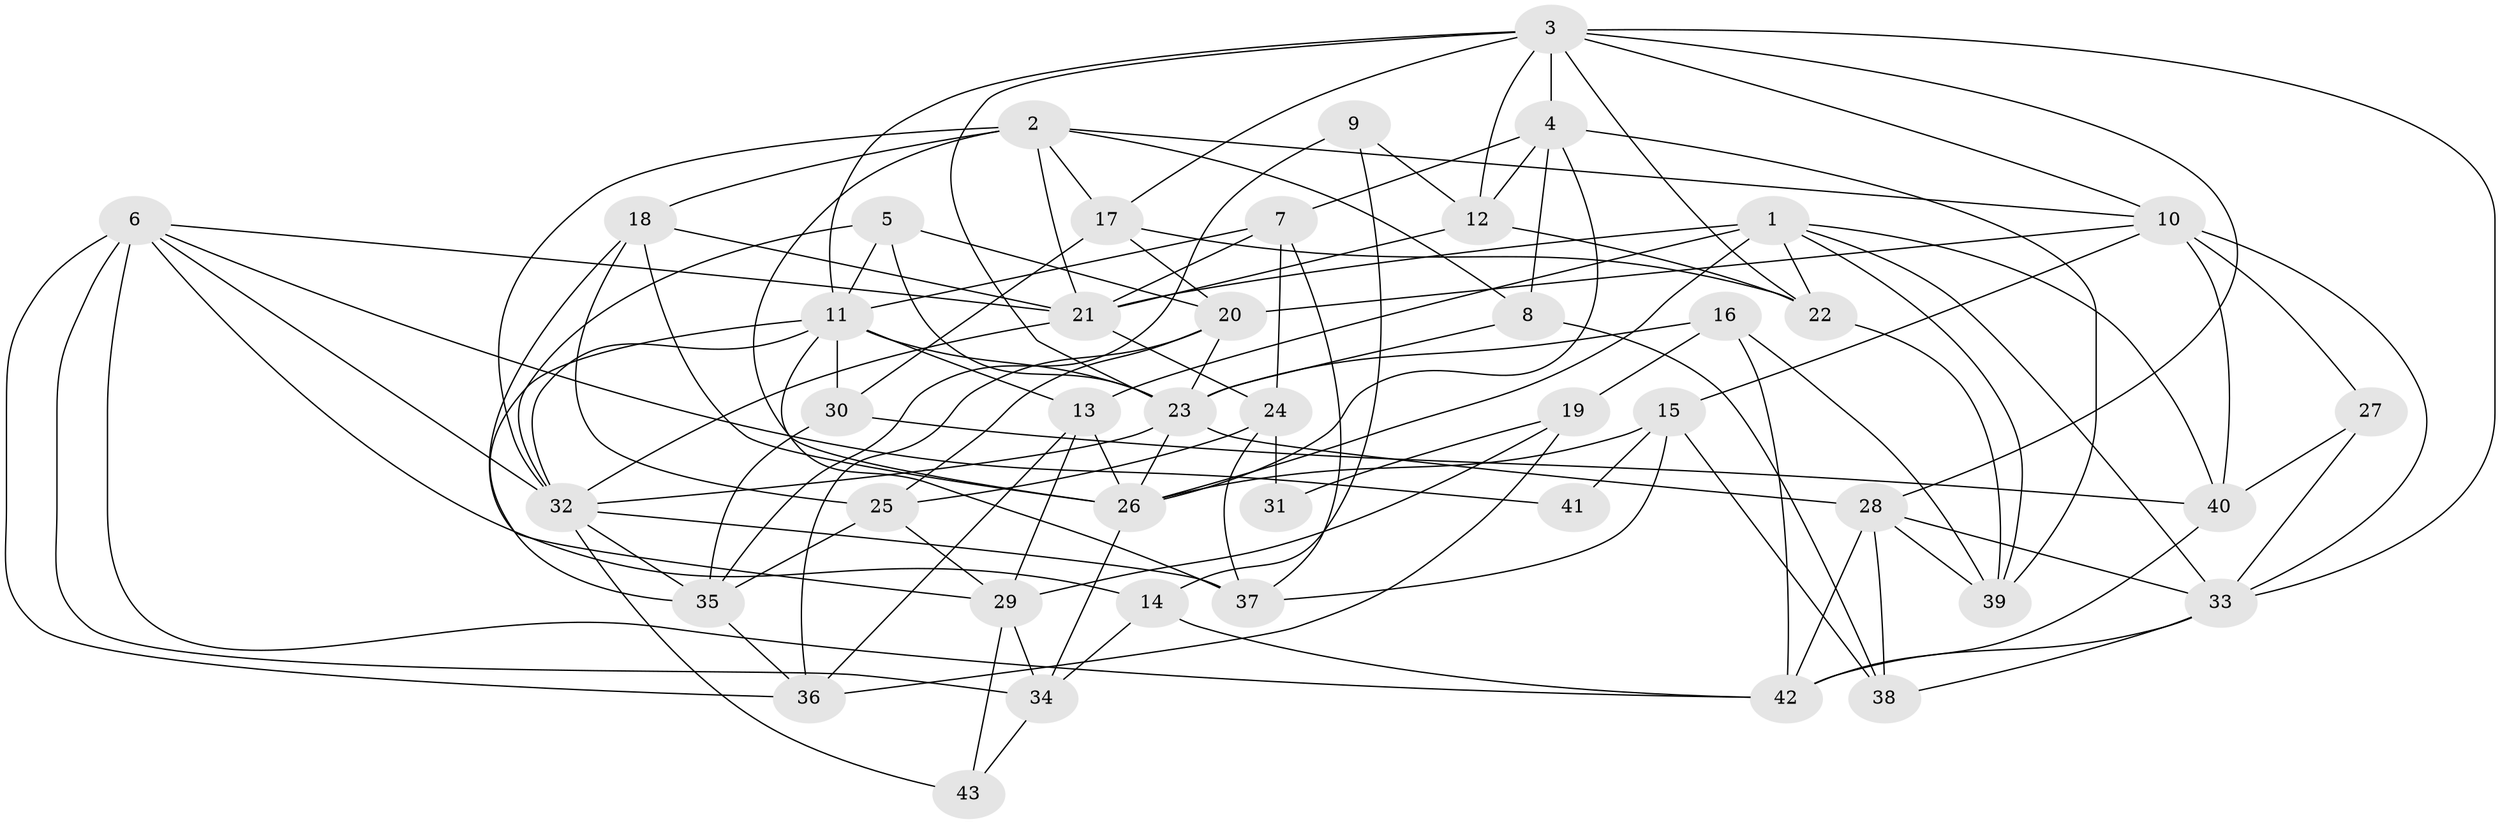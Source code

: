 // original degree distribution, {4: 0.3764705882352941, 5: 0.15294117647058825, 3: 0.2235294117647059, 6: 0.09411764705882353, 2: 0.11764705882352941, 8: 0.011764705882352941, 7: 0.023529411764705882}
// Generated by graph-tools (version 1.1) at 2025/02/03/09/25 03:02:05]
// undirected, 43 vertices, 117 edges
graph export_dot {
graph [start="1"]
  node [color=gray90,style=filled];
  1;
  2;
  3;
  4;
  5;
  6;
  7;
  8;
  9;
  10;
  11;
  12;
  13;
  14;
  15;
  16;
  17;
  18;
  19;
  20;
  21;
  22;
  23;
  24;
  25;
  26;
  27;
  28;
  29;
  30;
  31;
  32;
  33;
  34;
  35;
  36;
  37;
  38;
  39;
  40;
  41;
  42;
  43;
  1 -- 13 [weight=2.0];
  1 -- 21 [weight=1.0];
  1 -- 22 [weight=1.0];
  1 -- 26 [weight=1.0];
  1 -- 33 [weight=1.0];
  1 -- 39 [weight=1.0];
  1 -- 40 [weight=1.0];
  2 -- 8 [weight=1.0];
  2 -- 10 [weight=1.0];
  2 -- 17 [weight=1.0];
  2 -- 18 [weight=1.0];
  2 -- 21 [weight=1.0];
  2 -- 26 [weight=1.0];
  2 -- 32 [weight=1.0];
  3 -- 4 [weight=2.0];
  3 -- 10 [weight=1.0];
  3 -- 11 [weight=1.0];
  3 -- 12 [weight=1.0];
  3 -- 17 [weight=1.0];
  3 -- 22 [weight=1.0];
  3 -- 23 [weight=2.0];
  3 -- 28 [weight=1.0];
  3 -- 33 [weight=1.0];
  4 -- 7 [weight=1.0];
  4 -- 8 [weight=1.0];
  4 -- 12 [weight=1.0];
  4 -- 26 [weight=1.0];
  4 -- 39 [weight=1.0];
  5 -- 11 [weight=1.0];
  5 -- 20 [weight=1.0];
  5 -- 23 [weight=1.0];
  5 -- 32 [weight=1.0];
  6 -- 14 [weight=1.0];
  6 -- 21 [weight=1.0];
  6 -- 32 [weight=1.0];
  6 -- 34 [weight=1.0];
  6 -- 36 [weight=1.0];
  6 -- 41 [weight=1.0];
  6 -- 42 [weight=1.0];
  7 -- 11 [weight=1.0];
  7 -- 21 [weight=1.0];
  7 -- 24 [weight=1.0];
  7 -- 37 [weight=1.0];
  8 -- 23 [weight=1.0];
  8 -- 38 [weight=1.0];
  9 -- 12 [weight=1.0];
  9 -- 14 [weight=1.0];
  9 -- 35 [weight=1.0];
  10 -- 15 [weight=1.0];
  10 -- 20 [weight=1.0];
  10 -- 27 [weight=1.0];
  10 -- 33 [weight=1.0];
  10 -- 40 [weight=1.0];
  11 -- 13 [weight=1.0];
  11 -- 23 [weight=1.0];
  11 -- 30 [weight=1.0];
  11 -- 32 [weight=1.0];
  11 -- 35 [weight=1.0];
  11 -- 37 [weight=1.0];
  12 -- 21 [weight=1.0];
  12 -- 22 [weight=1.0];
  13 -- 26 [weight=1.0];
  13 -- 29 [weight=1.0];
  13 -- 36 [weight=1.0];
  14 -- 34 [weight=1.0];
  14 -- 42 [weight=1.0];
  15 -- 26 [weight=1.0];
  15 -- 37 [weight=1.0];
  15 -- 38 [weight=1.0];
  15 -- 41 [weight=1.0];
  16 -- 19 [weight=1.0];
  16 -- 23 [weight=1.0];
  16 -- 39 [weight=1.0];
  16 -- 42 [weight=1.0];
  17 -- 20 [weight=1.0];
  17 -- 22 [weight=1.0];
  17 -- 30 [weight=1.0];
  18 -- 21 [weight=1.0];
  18 -- 25 [weight=1.0];
  18 -- 26 [weight=1.0];
  18 -- 29 [weight=1.0];
  19 -- 29 [weight=1.0];
  19 -- 31 [weight=1.0];
  19 -- 36 [weight=1.0];
  20 -- 23 [weight=1.0];
  20 -- 25 [weight=2.0];
  20 -- 36 [weight=1.0];
  21 -- 24 [weight=1.0];
  21 -- 32 [weight=1.0];
  22 -- 39 [weight=1.0];
  23 -- 26 [weight=1.0];
  23 -- 28 [weight=1.0];
  23 -- 32 [weight=1.0];
  24 -- 25 [weight=1.0];
  24 -- 31 [weight=1.0];
  24 -- 37 [weight=1.0];
  25 -- 29 [weight=1.0];
  25 -- 35 [weight=1.0];
  26 -- 34 [weight=1.0];
  27 -- 33 [weight=2.0];
  27 -- 40 [weight=1.0];
  28 -- 33 [weight=1.0];
  28 -- 38 [weight=1.0];
  28 -- 39 [weight=1.0];
  28 -- 42 [weight=1.0];
  29 -- 34 [weight=1.0];
  29 -- 43 [weight=1.0];
  30 -- 35 [weight=1.0];
  30 -- 40 [weight=1.0];
  32 -- 35 [weight=2.0];
  32 -- 37 [weight=2.0];
  32 -- 43 [weight=1.0];
  33 -- 38 [weight=1.0];
  33 -- 42 [weight=1.0];
  34 -- 43 [weight=1.0];
  35 -- 36 [weight=1.0];
  40 -- 42 [weight=1.0];
}
